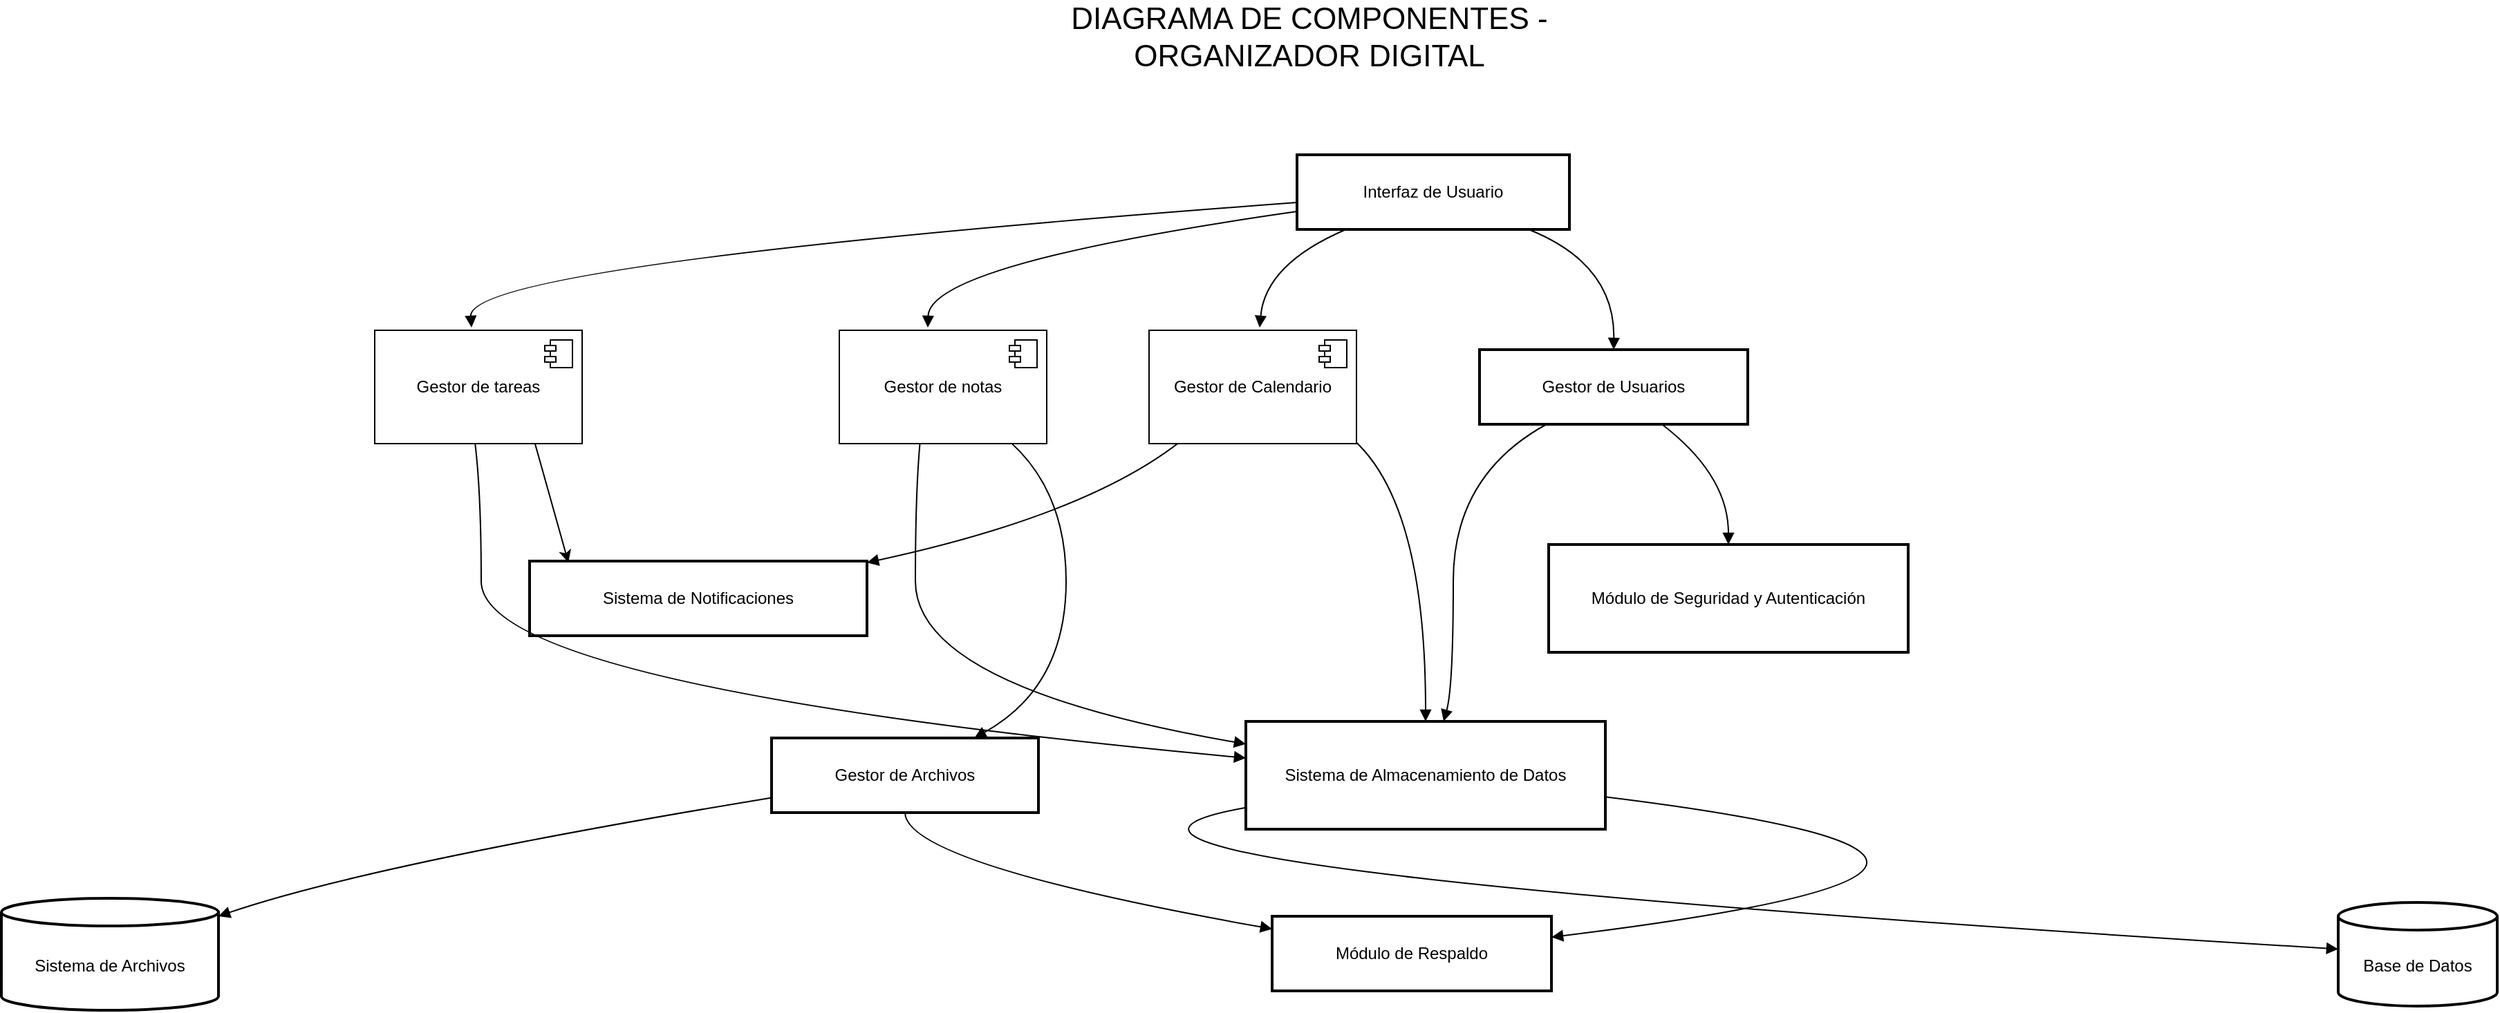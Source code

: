 <mxfile version="26.1.0">
  <diagram id="C5RBs43oDa-KdzZeNtuy" name="Page-1">
    <mxGraphModel dx="3200" dy="1314" grid="1" gridSize="10" guides="1" tooltips="1" connect="1" arrows="1" fold="1" page="1" pageScale="1" pageWidth="827" pageHeight="1169" math="0" shadow="0">
      <root>
        <mxCell id="WIyWlLk6GJQsqaUBKTNV-0" />
        <mxCell id="WIyWlLk6GJQsqaUBKTNV-1" parent="WIyWlLk6GJQsqaUBKTNV-0" />
        <mxCell id="RXg9fFN52jrWRGp2dkTv-61" value="DIAGRAMA DE COMPONENTES - ORGANIZADOR DIGITAL" style="text;html=1;align=center;verticalAlign=middle;whiteSpace=wrap;rounded=0;fontSize=22;" parent="WIyWlLk6GJQsqaUBKTNV-1" vertex="1">
          <mxGeometry x="1086" y="170" width="380" height="30" as="geometry" />
        </mxCell>
        <mxCell id="cwTOPx6Zc4xETRU_-IwT-5" value="Interfaz de Usuario" style="whiteSpace=wrap;strokeWidth=2;" vertex="1" parent="WIyWlLk6GJQsqaUBKTNV-1">
          <mxGeometry x="1267" y="270" width="197" height="54" as="geometry" />
        </mxCell>
        <mxCell id="cwTOPx6Zc4xETRU_-IwT-9" value="Gestor de Usuarios" style="whiteSpace=wrap;strokeWidth=2;" vertex="1" parent="WIyWlLk6GJQsqaUBKTNV-1">
          <mxGeometry x="1399" y="411" width="194" height="54" as="geometry" />
        </mxCell>
        <mxCell id="cwTOPx6Zc4xETRU_-IwT-11" value="Sistema de Notificaciones" style="whiteSpace=wrap;strokeWidth=2;" vertex="1" parent="WIyWlLk6GJQsqaUBKTNV-1">
          <mxGeometry x="712" y="564" width="244" height="54" as="geometry" />
        </mxCell>
        <mxCell id="cwTOPx6Zc4xETRU_-IwT-12" value="Módulo de Seguridad y Autenticación" style="whiteSpace=wrap;strokeWidth=2;" vertex="1" parent="WIyWlLk6GJQsqaUBKTNV-1">
          <mxGeometry x="1449" y="552" width="260" height="78" as="geometry" />
        </mxCell>
        <mxCell id="cwTOPx6Zc4xETRU_-IwT-13" value="Gestor de Archivos" style="whiteSpace=wrap;strokeWidth=2;" vertex="1" parent="WIyWlLk6GJQsqaUBKTNV-1">
          <mxGeometry x="887" y="692" width="193" height="54" as="geometry" />
        </mxCell>
        <mxCell id="cwTOPx6Zc4xETRU_-IwT-14" value="Módulo de Respaldo" style="whiteSpace=wrap;strokeWidth=2;" vertex="1" parent="WIyWlLk6GJQsqaUBKTNV-1">
          <mxGeometry x="1249" y="821" width="202" height="54" as="geometry" />
        </mxCell>
        <mxCell id="cwTOPx6Zc4xETRU_-IwT-15" value="Sistema de Almacenamiento de Datos" style="whiteSpace=wrap;strokeWidth=2;" vertex="1" parent="WIyWlLk6GJQsqaUBKTNV-1">
          <mxGeometry x="1230" y="680" width="260" height="78" as="geometry" />
        </mxCell>
        <mxCell id="cwTOPx6Zc4xETRU_-IwT-16" value="Base de Datos" style="shape=cylinder3;boundedLbl=1;backgroundOutline=1;size=10;strokeWidth=2;whiteSpace=wrap;" vertex="1" parent="WIyWlLk6GJQsqaUBKTNV-1">
          <mxGeometry x="2020" y="811" width="115" height="75" as="geometry" />
        </mxCell>
        <mxCell id="cwTOPx6Zc4xETRU_-IwT-17" value="Sistema de Archivos" style="shape=cylinder3;boundedLbl=1;backgroundOutline=1;size=10;strokeWidth=2;whiteSpace=wrap;" vertex="1" parent="WIyWlLk6GJQsqaUBKTNV-1">
          <mxGeometry x="330" y="808" width="157" height="81" as="geometry" />
        </mxCell>
        <mxCell id="cwTOPx6Zc4xETRU_-IwT-18" value="" style="curved=1;startArrow=none;endArrow=block;exitX=0;exitY=0.64;rounded=0;" edge="1" parent="WIyWlLk6GJQsqaUBKTNV-1" source="cwTOPx6Zc4xETRU_-IwT-5">
          <mxGeometry relative="1" as="geometry">
            <Array as="points">
              <mxPoint x="667" y="349" />
            </Array>
            <mxPoint x="670" y="395" as="targetPoint" />
          </mxGeometry>
        </mxCell>
        <mxCell id="cwTOPx6Zc4xETRU_-IwT-19" value="" style="curved=1;startArrow=none;endArrow=block;exitX=0;exitY=0.76;rounded=0;" edge="1" parent="WIyWlLk6GJQsqaUBKTNV-1" source="cwTOPx6Zc4xETRU_-IwT-5">
          <mxGeometry relative="1" as="geometry">
            <Array as="points">
              <mxPoint x="1001" y="349" />
            </Array>
            <mxPoint x="1000" y="395" as="targetPoint" />
          </mxGeometry>
        </mxCell>
        <mxCell id="cwTOPx6Zc4xETRU_-IwT-20" value="" style="curved=1;startArrow=none;endArrow=block;exitX=0.18;exitY=1;rounded=0;" edge="1" parent="WIyWlLk6GJQsqaUBKTNV-1" source="cwTOPx6Zc4xETRU_-IwT-5">
          <mxGeometry relative="1" as="geometry">
            <Array as="points">
              <mxPoint x="1244" y="349" />
            </Array>
            <mxPoint x="1240" y="395" as="targetPoint" />
          </mxGeometry>
        </mxCell>
        <mxCell id="cwTOPx6Zc4xETRU_-IwT-21" value="" style="curved=1;startArrow=none;endArrow=block;exitX=0.85;exitY=1;entryX=0.5;entryY=0;rounded=0;" edge="1" parent="WIyWlLk6GJQsqaUBKTNV-1" source="cwTOPx6Zc4xETRU_-IwT-5" target="cwTOPx6Zc4xETRU_-IwT-9">
          <mxGeometry relative="1" as="geometry">
            <Array as="points">
              <mxPoint x="1497" y="349" />
            </Array>
          </mxGeometry>
        </mxCell>
        <mxCell id="cwTOPx6Zc4xETRU_-IwT-24" value="" style="curved=1;startArrow=none;endArrow=block;exitX=0.28;exitY=1;entryX=1;entryY=0.02;rounded=0;" edge="1" parent="WIyWlLk6GJQsqaUBKTNV-1" target="cwTOPx6Zc4xETRU_-IwT-11">
          <mxGeometry relative="1" as="geometry">
            <Array as="points">
              <mxPoint x="1132" y="527" />
            </Array>
            <mxPoint x="1197.08" y="465" as="sourcePoint" />
          </mxGeometry>
        </mxCell>
        <mxCell id="cwTOPx6Zc4xETRU_-IwT-25" value="" style="curved=1;startArrow=none;endArrow=block;exitX=0.52;exitY=1;entryX=0;entryY=0.34;rounded=0;" edge="1" parent="WIyWlLk6GJQsqaUBKTNV-1" target="cwTOPx6Zc4xETRU_-IwT-15">
          <mxGeometry relative="1" as="geometry">
            <Array as="points">
              <mxPoint x="677" y="502" />
              <mxPoint x="677" y="655" />
            </Array>
            <mxPoint x="670.6" y="465" as="sourcePoint" />
          </mxGeometry>
        </mxCell>
        <mxCell id="cwTOPx6Zc4xETRU_-IwT-26" value="" style="curved=1;startArrow=none;endArrow=block;exitX=0.47;exitY=1;entryX=0;entryY=0.21;rounded=0;" edge="1" parent="WIyWlLk6GJQsqaUBKTNV-1" target="cwTOPx6Zc4xETRU_-IwT-15">
          <mxGeometry relative="1" as="geometry">
            <Array as="points">
              <mxPoint x="991" y="502" />
              <mxPoint x="991" y="655" />
            </Array>
            <mxPoint x="995.78" y="465" as="sourcePoint" />
          </mxGeometry>
        </mxCell>
        <mxCell id="cwTOPx6Zc4xETRU_-IwT-27" value="" style="curved=1;startArrow=none;endArrow=block;exitX=0.73;exitY=1;entryX=0.5;entryY=0;rounded=0;" edge="1" parent="WIyWlLk6GJQsqaUBKTNV-1" target="cwTOPx6Zc4xETRU_-IwT-15">
          <mxGeometry relative="1" as="geometry">
            <Array as="points">
              <mxPoint x="1360" y="502" />
            </Array>
            <mxPoint x="1292.03" y="465" as="sourcePoint" />
          </mxGeometry>
        </mxCell>
        <mxCell id="cwTOPx6Zc4xETRU_-IwT-28" value="" style="curved=1;startArrow=none;endArrow=block;exitX=0.25;exitY=1;entryX=0.55;entryY=0;rounded=0;" edge="1" parent="WIyWlLk6GJQsqaUBKTNV-1" source="cwTOPx6Zc4xETRU_-IwT-9" target="cwTOPx6Zc4xETRU_-IwT-15">
          <mxGeometry relative="1" as="geometry">
            <Array as="points">
              <mxPoint x="1380" y="502" />
              <mxPoint x="1380" y="655" />
            </Array>
          </mxGeometry>
        </mxCell>
        <mxCell id="cwTOPx6Zc4xETRU_-IwT-30" value="" style="curved=1;startArrow=none;endArrow=block;exitX=0.74;exitY=1;entryX=0.76;entryY=0;rounded=0;" edge="1" parent="WIyWlLk6GJQsqaUBKTNV-1" target="cwTOPx6Zc4xETRU_-IwT-13">
          <mxGeometry relative="1" as="geometry">
            <Array as="points">
              <mxPoint x="1100" y="502" />
              <mxPoint x="1100" y="655" />
            </Array>
            <mxPoint x="1042.76" y="465" as="sourcePoint" />
          </mxGeometry>
        </mxCell>
        <mxCell id="cwTOPx6Zc4xETRU_-IwT-31" value="" style="curved=1;startArrow=none;endArrow=block;exitX=0;exitY=0.8;entryX=1;entryY=0.16;rounded=0;" edge="1" parent="WIyWlLk6GJQsqaUBKTNV-1" source="cwTOPx6Zc4xETRU_-IwT-13" target="cwTOPx6Zc4xETRU_-IwT-17">
          <mxGeometry relative="1" as="geometry">
            <Array as="points">
              <mxPoint x="598" y="783" />
            </Array>
          </mxGeometry>
        </mxCell>
        <mxCell id="cwTOPx6Zc4xETRU_-IwT-32" value="" style="curved=1;startArrow=none;endArrow=block;exitX=0;exitY=0.8;entryX=0;entryY=0.45;rounded=0;" edge="1" parent="WIyWlLk6GJQsqaUBKTNV-1" source="cwTOPx6Zc4xETRU_-IwT-15" target="cwTOPx6Zc4xETRU_-IwT-16">
          <mxGeometry relative="1" as="geometry">
            <Array as="points">
              <mxPoint x="1004" y="783" />
            </Array>
          </mxGeometry>
        </mxCell>
        <mxCell id="cwTOPx6Zc4xETRU_-IwT-33" value="" style="curved=1;startArrow=none;endArrow=block;exitX=0.68;exitY=1;entryX=0.5;entryY=0;rounded=0;" edge="1" parent="WIyWlLk6GJQsqaUBKTNV-1" source="cwTOPx6Zc4xETRU_-IwT-9" target="cwTOPx6Zc4xETRU_-IwT-12">
          <mxGeometry relative="1" as="geometry">
            <Array as="points">
              <mxPoint x="1579" y="502" />
            </Array>
          </mxGeometry>
        </mxCell>
        <mxCell id="cwTOPx6Zc4xETRU_-IwT-34" value="" style="curved=1;startArrow=none;endArrow=block;exitX=1;exitY=0.7;entryX=1;entryY=0.28;rounded=0;" edge="1" parent="WIyWlLk6GJQsqaUBKTNV-1" source="cwTOPx6Zc4xETRU_-IwT-15" target="cwTOPx6Zc4xETRU_-IwT-14">
          <mxGeometry relative="1" as="geometry">
            <Array as="points">
              <mxPoint x="1883" y="783" />
            </Array>
          </mxGeometry>
        </mxCell>
        <mxCell id="cwTOPx6Zc4xETRU_-IwT-35" value="" style="curved=1;startArrow=none;endArrow=block;exitX=0.5;exitY=1;entryX=0;entryY=0.17;rounded=0;" edge="1" parent="WIyWlLk6GJQsqaUBKTNV-1" source="cwTOPx6Zc4xETRU_-IwT-13" target="cwTOPx6Zc4xETRU_-IwT-14">
          <mxGeometry relative="1" as="geometry">
            <Array as="points">
              <mxPoint x="984" y="783" />
            </Array>
          </mxGeometry>
        </mxCell>
        <mxCell id="cwTOPx6Zc4xETRU_-IwT-36" style="rounded=0;orthogonalLoop=1;jettySize=auto;html=1;exitX=0.75;exitY=1;exitDx=0;exitDy=0;entryX=0.115;entryY=0.019;entryDx=0;entryDy=0;entryPerimeter=0;" edge="1" parent="WIyWlLk6GJQsqaUBKTNV-1" target="cwTOPx6Zc4xETRU_-IwT-11">
          <mxGeometry relative="1" as="geometry">
            <mxPoint x="712.0" y="465" as="sourcePoint" />
          </mxGeometry>
        </mxCell>
        <mxCell id="cwTOPx6Zc4xETRU_-IwT-37" value="Gestor de notas" style="html=1;dropTarget=0;whiteSpace=wrap;" vertex="1" parent="WIyWlLk6GJQsqaUBKTNV-1">
          <mxGeometry x="936" y="397" width="150" height="82" as="geometry" />
        </mxCell>
        <mxCell id="cwTOPx6Zc4xETRU_-IwT-38" value="" style="shape=module;jettyWidth=8;jettyHeight=4;" vertex="1" parent="cwTOPx6Zc4xETRU_-IwT-37">
          <mxGeometry x="1" width="20" height="20" relative="1" as="geometry">
            <mxPoint x="-27" y="7" as="offset" />
          </mxGeometry>
        </mxCell>
        <mxCell id="cwTOPx6Zc4xETRU_-IwT-39" value="Gestor de tareas" style="html=1;dropTarget=0;whiteSpace=wrap;" vertex="1" parent="WIyWlLk6GJQsqaUBKTNV-1">
          <mxGeometry x="600" y="397" width="150" height="82" as="geometry" />
        </mxCell>
        <mxCell id="cwTOPx6Zc4xETRU_-IwT-40" value="" style="shape=module;jettyWidth=8;jettyHeight=4;" vertex="1" parent="cwTOPx6Zc4xETRU_-IwT-39">
          <mxGeometry x="1" width="20" height="20" relative="1" as="geometry">
            <mxPoint x="-27" y="7" as="offset" />
          </mxGeometry>
        </mxCell>
        <mxCell id="cwTOPx6Zc4xETRU_-IwT-41" value="Gestor de Calendario" style="html=1;dropTarget=0;whiteSpace=wrap;" vertex="1" parent="WIyWlLk6GJQsqaUBKTNV-1">
          <mxGeometry x="1160" y="397" width="150" height="82" as="geometry" />
        </mxCell>
        <mxCell id="cwTOPx6Zc4xETRU_-IwT-42" value="" style="shape=module;jettyWidth=8;jettyHeight=4;" vertex="1" parent="cwTOPx6Zc4xETRU_-IwT-41">
          <mxGeometry x="1" width="20" height="20" relative="1" as="geometry">
            <mxPoint x="-27" y="7" as="offset" />
          </mxGeometry>
        </mxCell>
      </root>
    </mxGraphModel>
  </diagram>
</mxfile>
